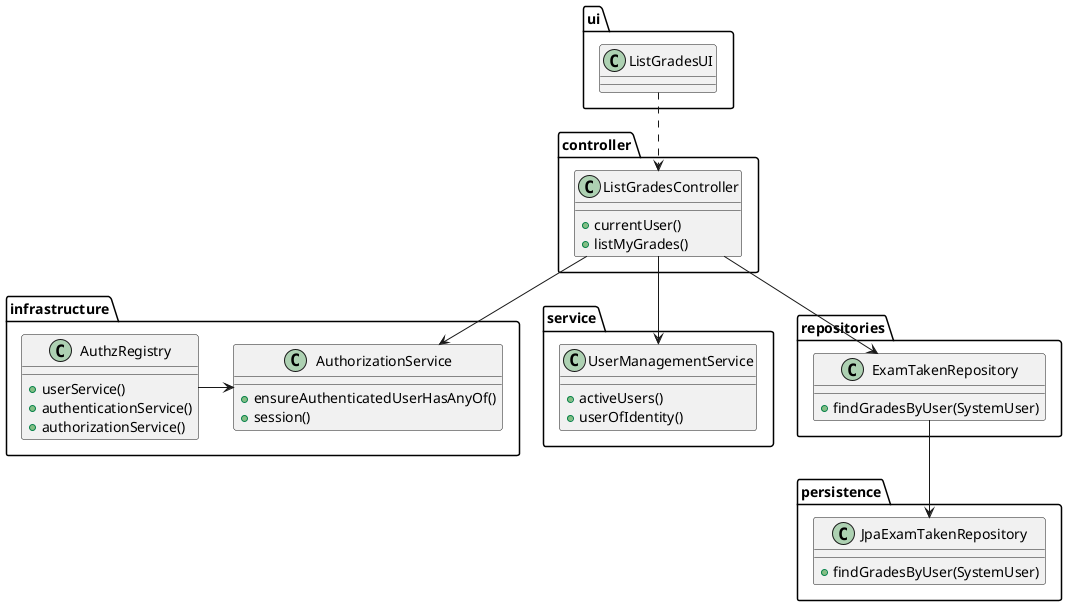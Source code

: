 @startuml
package ui {
    class ListGradesUI{
    }
}

package controller {
    class ListGradesController{
    +currentUser()
    +listMyGrades()
    }
}

package service {
    class UserManagementService{
       +activeUsers()
       +userOfIdentity()
       }
}

package repositories {
    class ExamTakenRepository{
    +findGradesByUser(SystemUser)
    }
}

package persistence {
    class JpaExamTakenRepository {
    +findGradesByUser(SystemUser)
    }
}


package infrastructure {
    class AuthorizationService {
    +ensureAuthenticatedUserHasAnyOf()
    +session()
    }
    class AuthzRegistry{
    +userService()
    +authenticationService()
    +authorizationService()
    }

}

ListGradesUI ..> ListGradesController
ListGradesController --> UserManagementService
ListGradesController --> ExamTakenRepository
ListGradesController --> AuthorizationService
AuthzRegistry -> AuthorizationService
ExamTakenRepository --> JpaExamTakenRepository

@enduml
